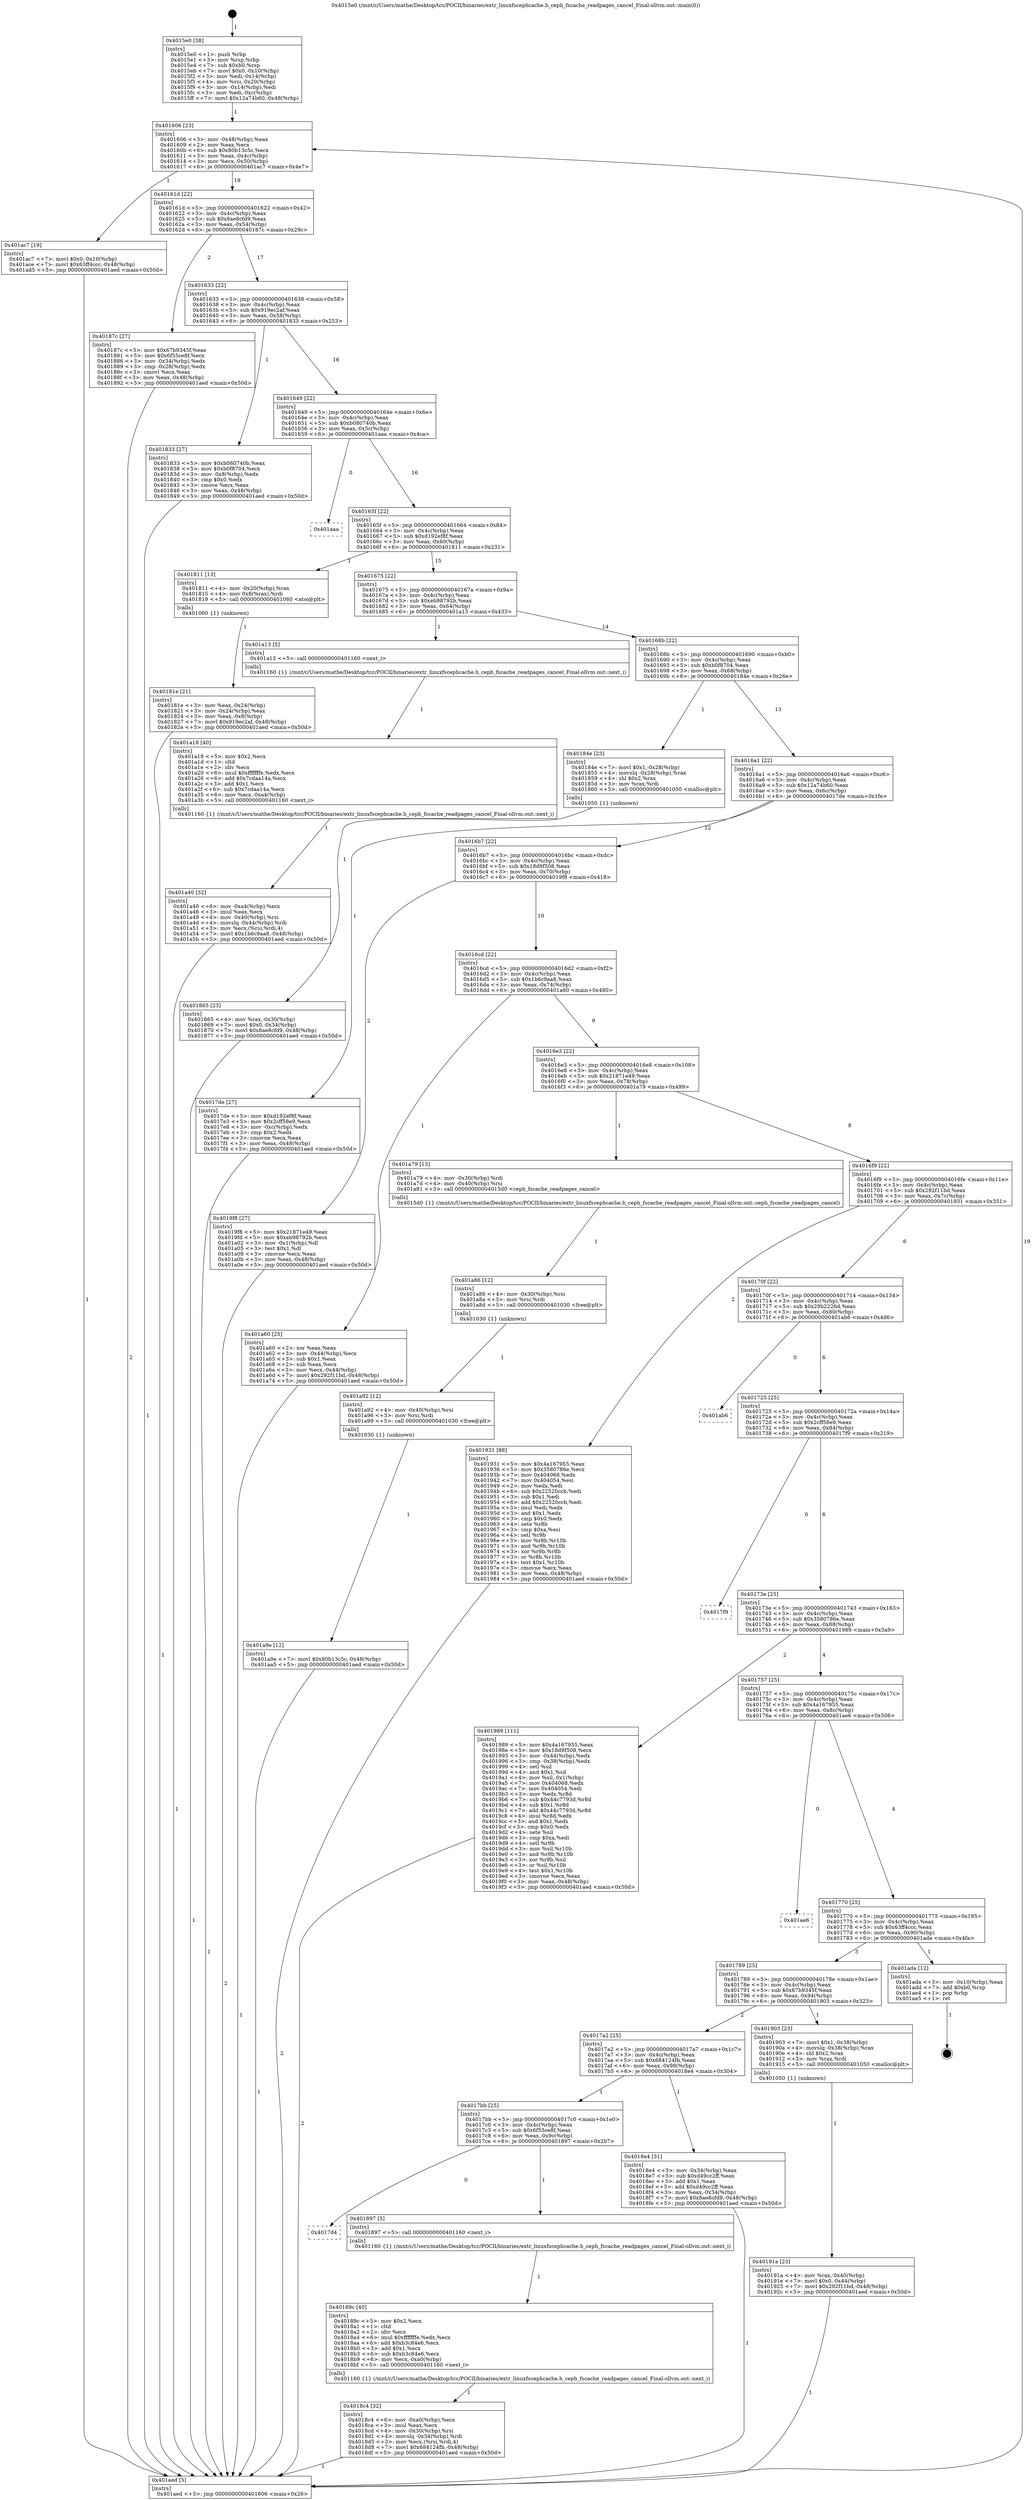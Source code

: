 digraph "0x4015e0" {
  label = "0x4015e0 (/mnt/c/Users/mathe/Desktop/tcc/POCII/binaries/extr_linuxfscephcache.h_ceph_fscache_readpages_cancel_Final-ollvm.out::main(0))"
  labelloc = "t"
  node[shape=record]

  Entry [label="",width=0.3,height=0.3,shape=circle,fillcolor=black,style=filled]
  "0x401606" [label="{
     0x401606 [23]\l
     | [instrs]\l
     &nbsp;&nbsp;0x401606 \<+3\>: mov -0x48(%rbp),%eax\l
     &nbsp;&nbsp;0x401609 \<+2\>: mov %eax,%ecx\l
     &nbsp;&nbsp;0x40160b \<+6\>: sub $0x80b13c5c,%ecx\l
     &nbsp;&nbsp;0x401611 \<+3\>: mov %eax,-0x4c(%rbp)\l
     &nbsp;&nbsp;0x401614 \<+3\>: mov %ecx,-0x50(%rbp)\l
     &nbsp;&nbsp;0x401617 \<+6\>: je 0000000000401ac7 \<main+0x4e7\>\l
  }"]
  "0x401ac7" [label="{
     0x401ac7 [19]\l
     | [instrs]\l
     &nbsp;&nbsp;0x401ac7 \<+7\>: movl $0x0,-0x10(%rbp)\l
     &nbsp;&nbsp;0x401ace \<+7\>: movl $0x63ff4ccc,-0x48(%rbp)\l
     &nbsp;&nbsp;0x401ad5 \<+5\>: jmp 0000000000401aed \<main+0x50d\>\l
  }"]
  "0x40161d" [label="{
     0x40161d [22]\l
     | [instrs]\l
     &nbsp;&nbsp;0x40161d \<+5\>: jmp 0000000000401622 \<main+0x42\>\l
     &nbsp;&nbsp;0x401622 \<+3\>: mov -0x4c(%rbp),%eax\l
     &nbsp;&nbsp;0x401625 \<+5\>: sub $0x8ae8cfd9,%eax\l
     &nbsp;&nbsp;0x40162a \<+3\>: mov %eax,-0x54(%rbp)\l
     &nbsp;&nbsp;0x40162d \<+6\>: je 000000000040187c \<main+0x29c\>\l
  }"]
  Exit [label="",width=0.3,height=0.3,shape=circle,fillcolor=black,style=filled,peripheries=2]
  "0x40187c" [label="{
     0x40187c [27]\l
     | [instrs]\l
     &nbsp;&nbsp;0x40187c \<+5\>: mov $0x67b9345f,%eax\l
     &nbsp;&nbsp;0x401881 \<+5\>: mov $0x6f55ce8f,%ecx\l
     &nbsp;&nbsp;0x401886 \<+3\>: mov -0x34(%rbp),%edx\l
     &nbsp;&nbsp;0x401889 \<+3\>: cmp -0x28(%rbp),%edx\l
     &nbsp;&nbsp;0x40188c \<+3\>: cmovl %ecx,%eax\l
     &nbsp;&nbsp;0x40188f \<+3\>: mov %eax,-0x48(%rbp)\l
     &nbsp;&nbsp;0x401892 \<+5\>: jmp 0000000000401aed \<main+0x50d\>\l
  }"]
  "0x401633" [label="{
     0x401633 [22]\l
     | [instrs]\l
     &nbsp;&nbsp;0x401633 \<+5\>: jmp 0000000000401638 \<main+0x58\>\l
     &nbsp;&nbsp;0x401638 \<+3\>: mov -0x4c(%rbp),%eax\l
     &nbsp;&nbsp;0x40163b \<+5\>: sub $0x919ec2af,%eax\l
     &nbsp;&nbsp;0x401640 \<+3\>: mov %eax,-0x58(%rbp)\l
     &nbsp;&nbsp;0x401643 \<+6\>: je 0000000000401833 \<main+0x253\>\l
  }"]
  "0x401a9e" [label="{
     0x401a9e [12]\l
     | [instrs]\l
     &nbsp;&nbsp;0x401a9e \<+7\>: movl $0x80b13c5c,-0x48(%rbp)\l
     &nbsp;&nbsp;0x401aa5 \<+5\>: jmp 0000000000401aed \<main+0x50d\>\l
  }"]
  "0x401833" [label="{
     0x401833 [27]\l
     | [instrs]\l
     &nbsp;&nbsp;0x401833 \<+5\>: mov $0xb080740b,%eax\l
     &nbsp;&nbsp;0x401838 \<+5\>: mov $0xb0f8704,%ecx\l
     &nbsp;&nbsp;0x40183d \<+3\>: mov -0x8(%rbp),%edx\l
     &nbsp;&nbsp;0x401840 \<+3\>: cmp $0x0,%edx\l
     &nbsp;&nbsp;0x401843 \<+3\>: cmove %ecx,%eax\l
     &nbsp;&nbsp;0x401846 \<+3\>: mov %eax,-0x48(%rbp)\l
     &nbsp;&nbsp;0x401849 \<+5\>: jmp 0000000000401aed \<main+0x50d\>\l
  }"]
  "0x401649" [label="{
     0x401649 [22]\l
     | [instrs]\l
     &nbsp;&nbsp;0x401649 \<+5\>: jmp 000000000040164e \<main+0x6e\>\l
     &nbsp;&nbsp;0x40164e \<+3\>: mov -0x4c(%rbp),%eax\l
     &nbsp;&nbsp;0x401651 \<+5\>: sub $0xb080740b,%eax\l
     &nbsp;&nbsp;0x401656 \<+3\>: mov %eax,-0x5c(%rbp)\l
     &nbsp;&nbsp;0x401659 \<+6\>: je 0000000000401aaa \<main+0x4ca\>\l
  }"]
  "0x401a92" [label="{
     0x401a92 [12]\l
     | [instrs]\l
     &nbsp;&nbsp;0x401a92 \<+4\>: mov -0x40(%rbp),%rsi\l
     &nbsp;&nbsp;0x401a96 \<+3\>: mov %rsi,%rdi\l
     &nbsp;&nbsp;0x401a99 \<+5\>: call 0000000000401030 \<free@plt\>\l
     | [calls]\l
     &nbsp;&nbsp;0x401030 \{1\} (unknown)\l
  }"]
  "0x401aaa" [label="{
     0x401aaa\l
  }", style=dashed]
  "0x40165f" [label="{
     0x40165f [22]\l
     | [instrs]\l
     &nbsp;&nbsp;0x40165f \<+5\>: jmp 0000000000401664 \<main+0x84\>\l
     &nbsp;&nbsp;0x401664 \<+3\>: mov -0x4c(%rbp),%eax\l
     &nbsp;&nbsp;0x401667 \<+5\>: sub $0xd192ef8f,%eax\l
     &nbsp;&nbsp;0x40166c \<+3\>: mov %eax,-0x60(%rbp)\l
     &nbsp;&nbsp;0x40166f \<+6\>: je 0000000000401811 \<main+0x231\>\l
  }"]
  "0x401a86" [label="{
     0x401a86 [12]\l
     | [instrs]\l
     &nbsp;&nbsp;0x401a86 \<+4\>: mov -0x30(%rbp),%rsi\l
     &nbsp;&nbsp;0x401a8a \<+3\>: mov %rsi,%rdi\l
     &nbsp;&nbsp;0x401a8d \<+5\>: call 0000000000401030 \<free@plt\>\l
     | [calls]\l
     &nbsp;&nbsp;0x401030 \{1\} (unknown)\l
  }"]
  "0x401811" [label="{
     0x401811 [13]\l
     | [instrs]\l
     &nbsp;&nbsp;0x401811 \<+4\>: mov -0x20(%rbp),%rax\l
     &nbsp;&nbsp;0x401815 \<+4\>: mov 0x8(%rax),%rdi\l
     &nbsp;&nbsp;0x401819 \<+5\>: call 0000000000401060 \<atoi@plt\>\l
     | [calls]\l
     &nbsp;&nbsp;0x401060 \{1\} (unknown)\l
  }"]
  "0x401675" [label="{
     0x401675 [22]\l
     | [instrs]\l
     &nbsp;&nbsp;0x401675 \<+5\>: jmp 000000000040167a \<main+0x9a\>\l
     &nbsp;&nbsp;0x40167a \<+3\>: mov -0x4c(%rbp),%eax\l
     &nbsp;&nbsp;0x40167d \<+5\>: sub $0xeb98792b,%eax\l
     &nbsp;&nbsp;0x401682 \<+3\>: mov %eax,-0x64(%rbp)\l
     &nbsp;&nbsp;0x401685 \<+6\>: je 0000000000401a13 \<main+0x433\>\l
  }"]
  "0x401a40" [label="{
     0x401a40 [32]\l
     | [instrs]\l
     &nbsp;&nbsp;0x401a40 \<+6\>: mov -0xa4(%rbp),%ecx\l
     &nbsp;&nbsp;0x401a46 \<+3\>: imul %eax,%ecx\l
     &nbsp;&nbsp;0x401a49 \<+4\>: mov -0x40(%rbp),%rsi\l
     &nbsp;&nbsp;0x401a4d \<+4\>: movslq -0x44(%rbp),%rdi\l
     &nbsp;&nbsp;0x401a51 \<+3\>: mov %ecx,(%rsi,%rdi,4)\l
     &nbsp;&nbsp;0x401a54 \<+7\>: movl $0x1b6c9aa8,-0x48(%rbp)\l
     &nbsp;&nbsp;0x401a5b \<+5\>: jmp 0000000000401aed \<main+0x50d\>\l
  }"]
  "0x401a13" [label="{
     0x401a13 [5]\l
     | [instrs]\l
     &nbsp;&nbsp;0x401a13 \<+5\>: call 0000000000401160 \<next_i\>\l
     | [calls]\l
     &nbsp;&nbsp;0x401160 \{1\} (/mnt/c/Users/mathe/Desktop/tcc/POCII/binaries/extr_linuxfscephcache.h_ceph_fscache_readpages_cancel_Final-ollvm.out::next_i)\l
  }"]
  "0x40168b" [label="{
     0x40168b [22]\l
     | [instrs]\l
     &nbsp;&nbsp;0x40168b \<+5\>: jmp 0000000000401690 \<main+0xb0\>\l
     &nbsp;&nbsp;0x401690 \<+3\>: mov -0x4c(%rbp),%eax\l
     &nbsp;&nbsp;0x401693 \<+5\>: sub $0xb0f8704,%eax\l
     &nbsp;&nbsp;0x401698 \<+3\>: mov %eax,-0x68(%rbp)\l
     &nbsp;&nbsp;0x40169b \<+6\>: je 000000000040184e \<main+0x26e\>\l
  }"]
  "0x401a18" [label="{
     0x401a18 [40]\l
     | [instrs]\l
     &nbsp;&nbsp;0x401a18 \<+5\>: mov $0x2,%ecx\l
     &nbsp;&nbsp;0x401a1d \<+1\>: cltd\l
     &nbsp;&nbsp;0x401a1e \<+2\>: idiv %ecx\l
     &nbsp;&nbsp;0x401a20 \<+6\>: imul $0xfffffffe,%edx,%ecx\l
     &nbsp;&nbsp;0x401a26 \<+6\>: add $0x7cdaa14a,%ecx\l
     &nbsp;&nbsp;0x401a2c \<+3\>: add $0x1,%ecx\l
     &nbsp;&nbsp;0x401a2f \<+6\>: sub $0x7cdaa14a,%ecx\l
     &nbsp;&nbsp;0x401a35 \<+6\>: mov %ecx,-0xa4(%rbp)\l
     &nbsp;&nbsp;0x401a3b \<+5\>: call 0000000000401160 \<next_i\>\l
     | [calls]\l
     &nbsp;&nbsp;0x401160 \{1\} (/mnt/c/Users/mathe/Desktop/tcc/POCII/binaries/extr_linuxfscephcache.h_ceph_fscache_readpages_cancel_Final-ollvm.out::next_i)\l
  }"]
  "0x40184e" [label="{
     0x40184e [23]\l
     | [instrs]\l
     &nbsp;&nbsp;0x40184e \<+7\>: movl $0x1,-0x28(%rbp)\l
     &nbsp;&nbsp;0x401855 \<+4\>: movslq -0x28(%rbp),%rax\l
     &nbsp;&nbsp;0x401859 \<+4\>: shl $0x2,%rax\l
     &nbsp;&nbsp;0x40185d \<+3\>: mov %rax,%rdi\l
     &nbsp;&nbsp;0x401860 \<+5\>: call 0000000000401050 \<malloc@plt\>\l
     | [calls]\l
     &nbsp;&nbsp;0x401050 \{1\} (unknown)\l
  }"]
  "0x4016a1" [label="{
     0x4016a1 [22]\l
     | [instrs]\l
     &nbsp;&nbsp;0x4016a1 \<+5\>: jmp 00000000004016a6 \<main+0xc6\>\l
     &nbsp;&nbsp;0x4016a6 \<+3\>: mov -0x4c(%rbp),%eax\l
     &nbsp;&nbsp;0x4016a9 \<+5\>: sub $0x12a74b60,%eax\l
     &nbsp;&nbsp;0x4016ae \<+3\>: mov %eax,-0x6c(%rbp)\l
     &nbsp;&nbsp;0x4016b1 \<+6\>: je 00000000004017de \<main+0x1fe\>\l
  }"]
  "0x40191a" [label="{
     0x40191a [23]\l
     | [instrs]\l
     &nbsp;&nbsp;0x40191a \<+4\>: mov %rax,-0x40(%rbp)\l
     &nbsp;&nbsp;0x40191e \<+7\>: movl $0x0,-0x44(%rbp)\l
     &nbsp;&nbsp;0x401925 \<+7\>: movl $0x292f11bd,-0x48(%rbp)\l
     &nbsp;&nbsp;0x40192c \<+5\>: jmp 0000000000401aed \<main+0x50d\>\l
  }"]
  "0x4017de" [label="{
     0x4017de [27]\l
     | [instrs]\l
     &nbsp;&nbsp;0x4017de \<+5\>: mov $0xd192ef8f,%eax\l
     &nbsp;&nbsp;0x4017e3 \<+5\>: mov $0x2cff58e9,%ecx\l
     &nbsp;&nbsp;0x4017e8 \<+3\>: mov -0xc(%rbp),%edx\l
     &nbsp;&nbsp;0x4017eb \<+3\>: cmp $0x2,%edx\l
     &nbsp;&nbsp;0x4017ee \<+3\>: cmovne %ecx,%eax\l
     &nbsp;&nbsp;0x4017f1 \<+3\>: mov %eax,-0x48(%rbp)\l
     &nbsp;&nbsp;0x4017f4 \<+5\>: jmp 0000000000401aed \<main+0x50d\>\l
  }"]
  "0x4016b7" [label="{
     0x4016b7 [22]\l
     | [instrs]\l
     &nbsp;&nbsp;0x4016b7 \<+5\>: jmp 00000000004016bc \<main+0xdc\>\l
     &nbsp;&nbsp;0x4016bc \<+3\>: mov -0x4c(%rbp),%eax\l
     &nbsp;&nbsp;0x4016bf \<+5\>: sub $0x18d9f508,%eax\l
     &nbsp;&nbsp;0x4016c4 \<+3\>: mov %eax,-0x70(%rbp)\l
     &nbsp;&nbsp;0x4016c7 \<+6\>: je 00000000004019f8 \<main+0x418\>\l
  }"]
  "0x401aed" [label="{
     0x401aed [5]\l
     | [instrs]\l
     &nbsp;&nbsp;0x401aed \<+5\>: jmp 0000000000401606 \<main+0x26\>\l
  }"]
  "0x4015e0" [label="{
     0x4015e0 [38]\l
     | [instrs]\l
     &nbsp;&nbsp;0x4015e0 \<+1\>: push %rbp\l
     &nbsp;&nbsp;0x4015e1 \<+3\>: mov %rsp,%rbp\l
     &nbsp;&nbsp;0x4015e4 \<+7\>: sub $0xb0,%rsp\l
     &nbsp;&nbsp;0x4015eb \<+7\>: movl $0x0,-0x10(%rbp)\l
     &nbsp;&nbsp;0x4015f2 \<+3\>: mov %edi,-0x14(%rbp)\l
     &nbsp;&nbsp;0x4015f5 \<+4\>: mov %rsi,-0x20(%rbp)\l
     &nbsp;&nbsp;0x4015f9 \<+3\>: mov -0x14(%rbp),%edi\l
     &nbsp;&nbsp;0x4015fc \<+3\>: mov %edi,-0xc(%rbp)\l
     &nbsp;&nbsp;0x4015ff \<+7\>: movl $0x12a74b60,-0x48(%rbp)\l
  }"]
  "0x40181e" [label="{
     0x40181e [21]\l
     | [instrs]\l
     &nbsp;&nbsp;0x40181e \<+3\>: mov %eax,-0x24(%rbp)\l
     &nbsp;&nbsp;0x401821 \<+3\>: mov -0x24(%rbp),%eax\l
     &nbsp;&nbsp;0x401824 \<+3\>: mov %eax,-0x8(%rbp)\l
     &nbsp;&nbsp;0x401827 \<+7\>: movl $0x919ec2af,-0x48(%rbp)\l
     &nbsp;&nbsp;0x40182e \<+5\>: jmp 0000000000401aed \<main+0x50d\>\l
  }"]
  "0x401865" [label="{
     0x401865 [23]\l
     | [instrs]\l
     &nbsp;&nbsp;0x401865 \<+4\>: mov %rax,-0x30(%rbp)\l
     &nbsp;&nbsp;0x401869 \<+7\>: movl $0x0,-0x34(%rbp)\l
     &nbsp;&nbsp;0x401870 \<+7\>: movl $0x8ae8cfd9,-0x48(%rbp)\l
     &nbsp;&nbsp;0x401877 \<+5\>: jmp 0000000000401aed \<main+0x50d\>\l
  }"]
  "0x4018c4" [label="{
     0x4018c4 [32]\l
     | [instrs]\l
     &nbsp;&nbsp;0x4018c4 \<+6\>: mov -0xa0(%rbp),%ecx\l
     &nbsp;&nbsp;0x4018ca \<+3\>: imul %eax,%ecx\l
     &nbsp;&nbsp;0x4018cd \<+4\>: mov -0x30(%rbp),%rsi\l
     &nbsp;&nbsp;0x4018d1 \<+4\>: movslq -0x34(%rbp),%rdi\l
     &nbsp;&nbsp;0x4018d5 \<+3\>: mov %ecx,(%rsi,%rdi,4)\l
     &nbsp;&nbsp;0x4018d8 \<+7\>: movl $0x684124fb,-0x48(%rbp)\l
     &nbsp;&nbsp;0x4018df \<+5\>: jmp 0000000000401aed \<main+0x50d\>\l
  }"]
  "0x4019f8" [label="{
     0x4019f8 [27]\l
     | [instrs]\l
     &nbsp;&nbsp;0x4019f8 \<+5\>: mov $0x21871e49,%eax\l
     &nbsp;&nbsp;0x4019fd \<+5\>: mov $0xeb98792b,%ecx\l
     &nbsp;&nbsp;0x401a02 \<+3\>: mov -0x1(%rbp),%dl\l
     &nbsp;&nbsp;0x401a05 \<+3\>: test $0x1,%dl\l
     &nbsp;&nbsp;0x401a08 \<+3\>: cmovne %ecx,%eax\l
     &nbsp;&nbsp;0x401a0b \<+3\>: mov %eax,-0x48(%rbp)\l
     &nbsp;&nbsp;0x401a0e \<+5\>: jmp 0000000000401aed \<main+0x50d\>\l
  }"]
  "0x4016cd" [label="{
     0x4016cd [22]\l
     | [instrs]\l
     &nbsp;&nbsp;0x4016cd \<+5\>: jmp 00000000004016d2 \<main+0xf2\>\l
     &nbsp;&nbsp;0x4016d2 \<+3\>: mov -0x4c(%rbp),%eax\l
     &nbsp;&nbsp;0x4016d5 \<+5\>: sub $0x1b6c9aa8,%eax\l
     &nbsp;&nbsp;0x4016da \<+3\>: mov %eax,-0x74(%rbp)\l
     &nbsp;&nbsp;0x4016dd \<+6\>: je 0000000000401a60 \<main+0x480\>\l
  }"]
  "0x40189c" [label="{
     0x40189c [40]\l
     | [instrs]\l
     &nbsp;&nbsp;0x40189c \<+5\>: mov $0x2,%ecx\l
     &nbsp;&nbsp;0x4018a1 \<+1\>: cltd\l
     &nbsp;&nbsp;0x4018a2 \<+2\>: idiv %ecx\l
     &nbsp;&nbsp;0x4018a4 \<+6\>: imul $0xfffffffe,%edx,%ecx\l
     &nbsp;&nbsp;0x4018aa \<+6\>: add $0xb3c84e6,%ecx\l
     &nbsp;&nbsp;0x4018b0 \<+3\>: add $0x1,%ecx\l
     &nbsp;&nbsp;0x4018b3 \<+6\>: sub $0xb3c84e6,%ecx\l
     &nbsp;&nbsp;0x4018b9 \<+6\>: mov %ecx,-0xa0(%rbp)\l
     &nbsp;&nbsp;0x4018bf \<+5\>: call 0000000000401160 \<next_i\>\l
     | [calls]\l
     &nbsp;&nbsp;0x401160 \{1\} (/mnt/c/Users/mathe/Desktop/tcc/POCII/binaries/extr_linuxfscephcache.h_ceph_fscache_readpages_cancel_Final-ollvm.out::next_i)\l
  }"]
  "0x401a60" [label="{
     0x401a60 [25]\l
     | [instrs]\l
     &nbsp;&nbsp;0x401a60 \<+2\>: xor %eax,%eax\l
     &nbsp;&nbsp;0x401a62 \<+3\>: mov -0x44(%rbp),%ecx\l
     &nbsp;&nbsp;0x401a65 \<+3\>: sub $0x1,%eax\l
     &nbsp;&nbsp;0x401a68 \<+2\>: sub %eax,%ecx\l
     &nbsp;&nbsp;0x401a6a \<+3\>: mov %ecx,-0x44(%rbp)\l
     &nbsp;&nbsp;0x401a6d \<+7\>: movl $0x292f11bd,-0x48(%rbp)\l
     &nbsp;&nbsp;0x401a74 \<+5\>: jmp 0000000000401aed \<main+0x50d\>\l
  }"]
  "0x4016e3" [label="{
     0x4016e3 [22]\l
     | [instrs]\l
     &nbsp;&nbsp;0x4016e3 \<+5\>: jmp 00000000004016e8 \<main+0x108\>\l
     &nbsp;&nbsp;0x4016e8 \<+3\>: mov -0x4c(%rbp),%eax\l
     &nbsp;&nbsp;0x4016eb \<+5\>: sub $0x21871e49,%eax\l
     &nbsp;&nbsp;0x4016f0 \<+3\>: mov %eax,-0x78(%rbp)\l
     &nbsp;&nbsp;0x4016f3 \<+6\>: je 0000000000401a79 \<main+0x499\>\l
  }"]
  "0x4017d4" [label="{
     0x4017d4\l
  }", style=dashed]
  "0x401a79" [label="{
     0x401a79 [13]\l
     | [instrs]\l
     &nbsp;&nbsp;0x401a79 \<+4\>: mov -0x30(%rbp),%rdi\l
     &nbsp;&nbsp;0x401a7d \<+4\>: mov -0x40(%rbp),%rsi\l
     &nbsp;&nbsp;0x401a81 \<+5\>: call 00000000004015d0 \<ceph_fscache_readpages_cancel\>\l
     | [calls]\l
     &nbsp;&nbsp;0x4015d0 \{1\} (/mnt/c/Users/mathe/Desktop/tcc/POCII/binaries/extr_linuxfscephcache.h_ceph_fscache_readpages_cancel_Final-ollvm.out::ceph_fscache_readpages_cancel)\l
  }"]
  "0x4016f9" [label="{
     0x4016f9 [22]\l
     | [instrs]\l
     &nbsp;&nbsp;0x4016f9 \<+5\>: jmp 00000000004016fe \<main+0x11e\>\l
     &nbsp;&nbsp;0x4016fe \<+3\>: mov -0x4c(%rbp),%eax\l
     &nbsp;&nbsp;0x401701 \<+5\>: sub $0x292f11bd,%eax\l
     &nbsp;&nbsp;0x401706 \<+3\>: mov %eax,-0x7c(%rbp)\l
     &nbsp;&nbsp;0x401709 \<+6\>: je 0000000000401931 \<main+0x351\>\l
  }"]
  "0x401897" [label="{
     0x401897 [5]\l
     | [instrs]\l
     &nbsp;&nbsp;0x401897 \<+5\>: call 0000000000401160 \<next_i\>\l
     | [calls]\l
     &nbsp;&nbsp;0x401160 \{1\} (/mnt/c/Users/mathe/Desktop/tcc/POCII/binaries/extr_linuxfscephcache.h_ceph_fscache_readpages_cancel_Final-ollvm.out::next_i)\l
  }"]
  "0x401931" [label="{
     0x401931 [88]\l
     | [instrs]\l
     &nbsp;&nbsp;0x401931 \<+5\>: mov $0x4a167955,%eax\l
     &nbsp;&nbsp;0x401936 \<+5\>: mov $0x3580786e,%ecx\l
     &nbsp;&nbsp;0x40193b \<+7\>: mov 0x404068,%edx\l
     &nbsp;&nbsp;0x401942 \<+7\>: mov 0x404054,%esi\l
     &nbsp;&nbsp;0x401949 \<+2\>: mov %edx,%edi\l
     &nbsp;&nbsp;0x40194b \<+6\>: sub $0x22520ccb,%edi\l
     &nbsp;&nbsp;0x401951 \<+3\>: sub $0x1,%edi\l
     &nbsp;&nbsp;0x401954 \<+6\>: add $0x22520ccb,%edi\l
     &nbsp;&nbsp;0x40195a \<+3\>: imul %edi,%edx\l
     &nbsp;&nbsp;0x40195d \<+3\>: and $0x1,%edx\l
     &nbsp;&nbsp;0x401960 \<+3\>: cmp $0x0,%edx\l
     &nbsp;&nbsp;0x401963 \<+4\>: sete %r8b\l
     &nbsp;&nbsp;0x401967 \<+3\>: cmp $0xa,%esi\l
     &nbsp;&nbsp;0x40196a \<+4\>: setl %r9b\l
     &nbsp;&nbsp;0x40196e \<+3\>: mov %r8b,%r10b\l
     &nbsp;&nbsp;0x401971 \<+3\>: and %r9b,%r10b\l
     &nbsp;&nbsp;0x401974 \<+3\>: xor %r9b,%r8b\l
     &nbsp;&nbsp;0x401977 \<+3\>: or %r8b,%r10b\l
     &nbsp;&nbsp;0x40197a \<+4\>: test $0x1,%r10b\l
     &nbsp;&nbsp;0x40197e \<+3\>: cmovne %ecx,%eax\l
     &nbsp;&nbsp;0x401981 \<+3\>: mov %eax,-0x48(%rbp)\l
     &nbsp;&nbsp;0x401984 \<+5\>: jmp 0000000000401aed \<main+0x50d\>\l
  }"]
  "0x40170f" [label="{
     0x40170f [22]\l
     | [instrs]\l
     &nbsp;&nbsp;0x40170f \<+5\>: jmp 0000000000401714 \<main+0x134\>\l
     &nbsp;&nbsp;0x401714 \<+3\>: mov -0x4c(%rbp),%eax\l
     &nbsp;&nbsp;0x401717 \<+5\>: sub $0x29b2226d,%eax\l
     &nbsp;&nbsp;0x40171c \<+3\>: mov %eax,-0x80(%rbp)\l
     &nbsp;&nbsp;0x40171f \<+6\>: je 0000000000401ab6 \<main+0x4d6\>\l
  }"]
  "0x4017bb" [label="{
     0x4017bb [25]\l
     | [instrs]\l
     &nbsp;&nbsp;0x4017bb \<+5\>: jmp 00000000004017c0 \<main+0x1e0\>\l
     &nbsp;&nbsp;0x4017c0 \<+3\>: mov -0x4c(%rbp),%eax\l
     &nbsp;&nbsp;0x4017c3 \<+5\>: sub $0x6f55ce8f,%eax\l
     &nbsp;&nbsp;0x4017c8 \<+6\>: mov %eax,-0x9c(%rbp)\l
     &nbsp;&nbsp;0x4017ce \<+6\>: je 0000000000401897 \<main+0x2b7\>\l
  }"]
  "0x401ab6" [label="{
     0x401ab6\l
  }", style=dashed]
  "0x401725" [label="{
     0x401725 [25]\l
     | [instrs]\l
     &nbsp;&nbsp;0x401725 \<+5\>: jmp 000000000040172a \<main+0x14a\>\l
     &nbsp;&nbsp;0x40172a \<+3\>: mov -0x4c(%rbp),%eax\l
     &nbsp;&nbsp;0x40172d \<+5\>: sub $0x2cff58e9,%eax\l
     &nbsp;&nbsp;0x401732 \<+6\>: mov %eax,-0x84(%rbp)\l
     &nbsp;&nbsp;0x401738 \<+6\>: je 00000000004017f9 \<main+0x219\>\l
  }"]
  "0x4018e4" [label="{
     0x4018e4 [31]\l
     | [instrs]\l
     &nbsp;&nbsp;0x4018e4 \<+3\>: mov -0x34(%rbp),%eax\l
     &nbsp;&nbsp;0x4018e7 \<+5\>: sub $0xd49cc2ff,%eax\l
     &nbsp;&nbsp;0x4018ec \<+3\>: add $0x1,%eax\l
     &nbsp;&nbsp;0x4018ef \<+5\>: add $0xd49cc2ff,%eax\l
     &nbsp;&nbsp;0x4018f4 \<+3\>: mov %eax,-0x34(%rbp)\l
     &nbsp;&nbsp;0x4018f7 \<+7\>: movl $0x8ae8cfd9,-0x48(%rbp)\l
     &nbsp;&nbsp;0x4018fe \<+5\>: jmp 0000000000401aed \<main+0x50d\>\l
  }"]
  "0x4017f9" [label="{
     0x4017f9\l
  }", style=dashed]
  "0x40173e" [label="{
     0x40173e [25]\l
     | [instrs]\l
     &nbsp;&nbsp;0x40173e \<+5\>: jmp 0000000000401743 \<main+0x163\>\l
     &nbsp;&nbsp;0x401743 \<+3\>: mov -0x4c(%rbp),%eax\l
     &nbsp;&nbsp;0x401746 \<+5\>: sub $0x3580786e,%eax\l
     &nbsp;&nbsp;0x40174b \<+6\>: mov %eax,-0x88(%rbp)\l
     &nbsp;&nbsp;0x401751 \<+6\>: je 0000000000401989 \<main+0x3a9\>\l
  }"]
  "0x4017a2" [label="{
     0x4017a2 [25]\l
     | [instrs]\l
     &nbsp;&nbsp;0x4017a2 \<+5\>: jmp 00000000004017a7 \<main+0x1c7\>\l
     &nbsp;&nbsp;0x4017a7 \<+3\>: mov -0x4c(%rbp),%eax\l
     &nbsp;&nbsp;0x4017aa \<+5\>: sub $0x684124fb,%eax\l
     &nbsp;&nbsp;0x4017af \<+6\>: mov %eax,-0x98(%rbp)\l
     &nbsp;&nbsp;0x4017b5 \<+6\>: je 00000000004018e4 \<main+0x304\>\l
  }"]
  "0x401989" [label="{
     0x401989 [111]\l
     | [instrs]\l
     &nbsp;&nbsp;0x401989 \<+5\>: mov $0x4a167955,%eax\l
     &nbsp;&nbsp;0x40198e \<+5\>: mov $0x18d9f508,%ecx\l
     &nbsp;&nbsp;0x401993 \<+3\>: mov -0x44(%rbp),%edx\l
     &nbsp;&nbsp;0x401996 \<+3\>: cmp -0x38(%rbp),%edx\l
     &nbsp;&nbsp;0x401999 \<+4\>: setl %sil\l
     &nbsp;&nbsp;0x40199d \<+4\>: and $0x1,%sil\l
     &nbsp;&nbsp;0x4019a1 \<+4\>: mov %sil,-0x1(%rbp)\l
     &nbsp;&nbsp;0x4019a5 \<+7\>: mov 0x404068,%edx\l
     &nbsp;&nbsp;0x4019ac \<+7\>: mov 0x404054,%edi\l
     &nbsp;&nbsp;0x4019b3 \<+3\>: mov %edx,%r8d\l
     &nbsp;&nbsp;0x4019b6 \<+7\>: sub $0x44c7793d,%r8d\l
     &nbsp;&nbsp;0x4019bd \<+4\>: sub $0x1,%r8d\l
     &nbsp;&nbsp;0x4019c1 \<+7\>: add $0x44c7793d,%r8d\l
     &nbsp;&nbsp;0x4019c8 \<+4\>: imul %r8d,%edx\l
     &nbsp;&nbsp;0x4019cc \<+3\>: and $0x1,%edx\l
     &nbsp;&nbsp;0x4019cf \<+3\>: cmp $0x0,%edx\l
     &nbsp;&nbsp;0x4019d2 \<+4\>: sete %sil\l
     &nbsp;&nbsp;0x4019d6 \<+3\>: cmp $0xa,%edi\l
     &nbsp;&nbsp;0x4019d9 \<+4\>: setl %r9b\l
     &nbsp;&nbsp;0x4019dd \<+3\>: mov %sil,%r10b\l
     &nbsp;&nbsp;0x4019e0 \<+3\>: and %r9b,%r10b\l
     &nbsp;&nbsp;0x4019e3 \<+3\>: xor %r9b,%sil\l
     &nbsp;&nbsp;0x4019e6 \<+3\>: or %sil,%r10b\l
     &nbsp;&nbsp;0x4019e9 \<+4\>: test $0x1,%r10b\l
     &nbsp;&nbsp;0x4019ed \<+3\>: cmovne %ecx,%eax\l
     &nbsp;&nbsp;0x4019f0 \<+3\>: mov %eax,-0x48(%rbp)\l
     &nbsp;&nbsp;0x4019f3 \<+5\>: jmp 0000000000401aed \<main+0x50d\>\l
  }"]
  "0x401757" [label="{
     0x401757 [25]\l
     | [instrs]\l
     &nbsp;&nbsp;0x401757 \<+5\>: jmp 000000000040175c \<main+0x17c\>\l
     &nbsp;&nbsp;0x40175c \<+3\>: mov -0x4c(%rbp),%eax\l
     &nbsp;&nbsp;0x40175f \<+5\>: sub $0x4a167955,%eax\l
     &nbsp;&nbsp;0x401764 \<+6\>: mov %eax,-0x8c(%rbp)\l
     &nbsp;&nbsp;0x40176a \<+6\>: je 0000000000401ae6 \<main+0x506\>\l
  }"]
  "0x401903" [label="{
     0x401903 [23]\l
     | [instrs]\l
     &nbsp;&nbsp;0x401903 \<+7\>: movl $0x1,-0x38(%rbp)\l
     &nbsp;&nbsp;0x40190a \<+4\>: movslq -0x38(%rbp),%rax\l
     &nbsp;&nbsp;0x40190e \<+4\>: shl $0x2,%rax\l
     &nbsp;&nbsp;0x401912 \<+3\>: mov %rax,%rdi\l
     &nbsp;&nbsp;0x401915 \<+5\>: call 0000000000401050 \<malloc@plt\>\l
     | [calls]\l
     &nbsp;&nbsp;0x401050 \{1\} (unknown)\l
  }"]
  "0x401ae6" [label="{
     0x401ae6\l
  }", style=dashed]
  "0x401770" [label="{
     0x401770 [25]\l
     | [instrs]\l
     &nbsp;&nbsp;0x401770 \<+5\>: jmp 0000000000401775 \<main+0x195\>\l
     &nbsp;&nbsp;0x401775 \<+3\>: mov -0x4c(%rbp),%eax\l
     &nbsp;&nbsp;0x401778 \<+5\>: sub $0x63ff4ccc,%eax\l
     &nbsp;&nbsp;0x40177d \<+6\>: mov %eax,-0x90(%rbp)\l
     &nbsp;&nbsp;0x401783 \<+6\>: je 0000000000401ada \<main+0x4fa\>\l
  }"]
  "0x401789" [label="{
     0x401789 [25]\l
     | [instrs]\l
     &nbsp;&nbsp;0x401789 \<+5\>: jmp 000000000040178e \<main+0x1ae\>\l
     &nbsp;&nbsp;0x40178e \<+3\>: mov -0x4c(%rbp),%eax\l
     &nbsp;&nbsp;0x401791 \<+5\>: sub $0x67b9345f,%eax\l
     &nbsp;&nbsp;0x401796 \<+6\>: mov %eax,-0x94(%rbp)\l
     &nbsp;&nbsp;0x40179c \<+6\>: je 0000000000401903 \<main+0x323\>\l
  }"]
  "0x401ada" [label="{
     0x401ada [12]\l
     | [instrs]\l
     &nbsp;&nbsp;0x401ada \<+3\>: mov -0x10(%rbp),%eax\l
     &nbsp;&nbsp;0x401add \<+7\>: add $0xb0,%rsp\l
     &nbsp;&nbsp;0x401ae4 \<+1\>: pop %rbp\l
     &nbsp;&nbsp;0x401ae5 \<+1\>: ret\l
  }"]
  Entry -> "0x4015e0" [label=" 1"]
  "0x401606" -> "0x401ac7" [label=" 1"]
  "0x401606" -> "0x40161d" [label=" 19"]
  "0x401ada" -> Exit [label=" 1"]
  "0x40161d" -> "0x40187c" [label=" 2"]
  "0x40161d" -> "0x401633" [label=" 17"]
  "0x401ac7" -> "0x401aed" [label=" 1"]
  "0x401633" -> "0x401833" [label=" 1"]
  "0x401633" -> "0x401649" [label=" 16"]
  "0x401a9e" -> "0x401aed" [label=" 1"]
  "0x401649" -> "0x401aaa" [label=" 0"]
  "0x401649" -> "0x40165f" [label=" 16"]
  "0x401a92" -> "0x401a9e" [label=" 1"]
  "0x40165f" -> "0x401811" [label=" 1"]
  "0x40165f" -> "0x401675" [label=" 15"]
  "0x401a86" -> "0x401a92" [label=" 1"]
  "0x401675" -> "0x401a13" [label=" 1"]
  "0x401675" -> "0x40168b" [label=" 14"]
  "0x401a79" -> "0x401a86" [label=" 1"]
  "0x40168b" -> "0x40184e" [label=" 1"]
  "0x40168b" -> "0x4016a1" [label=" 13"]
  "0x401a60" -> "0x401aed" [label=" 1"]
  "0x4016a1" -> "0x4017de" [label=" 1"]
  "0x4016a1" -> "0x4016b7" [label=" 12"]
  "0x4017de" -> "0x401aed" [label=" 1"]
  "0x4015e0" -> "0x401606" [label=" 1"]
  "0x401aed" -> "0x401606" [label=" 19"]
  "0x401811" -> "0x40181e" [label=" 1"]
  "0x40181e" -> "0x401aed" [label=" 1"]
  "0x401833" -> "0x401aed" [label=" 1"]
  "0x40184e" -> "0x401865" [label=" 1"]
  "0x401865" -> "0x401aed" [label=" 1"]
  "0x40187c" -> "0x401aed" [label=" 2"]
  "0x401a40" -> "0x401aed" [label=" 1"]
  "0x4016b7" -> "0x4019f8" [label=" 2"]
  "0x4016b7" -> "0x4016cd" [label=" 10"]
  "0x401a18" -> "0x401a40" [label=" 1"]
  "0x4016cd" -> "0x401a60" [label=" 1"]
  "0x4016cd" -> "0x4016e3" [label=" 9"]
  "0x401a13" -> "0x401a18" [label=" 1"]
  "0x4016e3" -> "0x401a79" [label=" 1"]
  "0x4016e3" -> "0x4016f9" [label=" 8"]
  "0x4019f8" -> "0x401aed" [label=" 2"]
  "0x4016f9" -> "0x401931" [label=" 2"]
  "0x4016f9" -> "0x40170f" [label=" 6"]
  "0x401989" -> "0x401aed" [label=" 2"]
  "0x40170f" -> "0x401ab6" [label=" 0"]
  "0x40170f" -> "0x401725" [label=" 6"]
  "0x40191a" -> "0x401aed" [label=" 1"]
  "0x401725" -> "0x4017f9" [label=" 0"]
  "0x401725" -> "0x40173e" [label=" 6"]
  "0x401903" -> "0x40191a" [label=" 1"]
  "0x40173e" -> "0x401989" [label=" 2"]
  "0x40173e" -> "0x401757" [label=" 4"]
  "0x4018c4" -> "0x401aed" [label=" 1"]
  "0x401757" -> "0x401ae6" [label=" 0"]
  "0x401757" -> "0x401770" [label=" 4"]
  "0x40189c" -> "0x4018c4" [label=" 1"]
  "0x401770" -> "0x401ada" [label=" 1"]
  "0x401770" -> "0x401789" [label=" 3"]
  "0x401897" -> "0x40189c" [label=" 1"]
  "0x401789" -> "0x401903" [label=" 1"]
  "0x401789" -> "0x4017a2" [label=" 2"]
  "0x4018e4" -> "0x401aed" [label=" 1"]
  "0x4017a2" -> "0x4018e4" [label=" 1"]
  "0x4017a2" -> "0x4017bb" [label=" 1"]
  "0x401931" -> "0x401aed" [label=" 2"]
  "0x4017bb" -> "0x401897" [label=" 1"]
  "0x4017bb" -> "0x4017d4" [label=" 0"]
}
